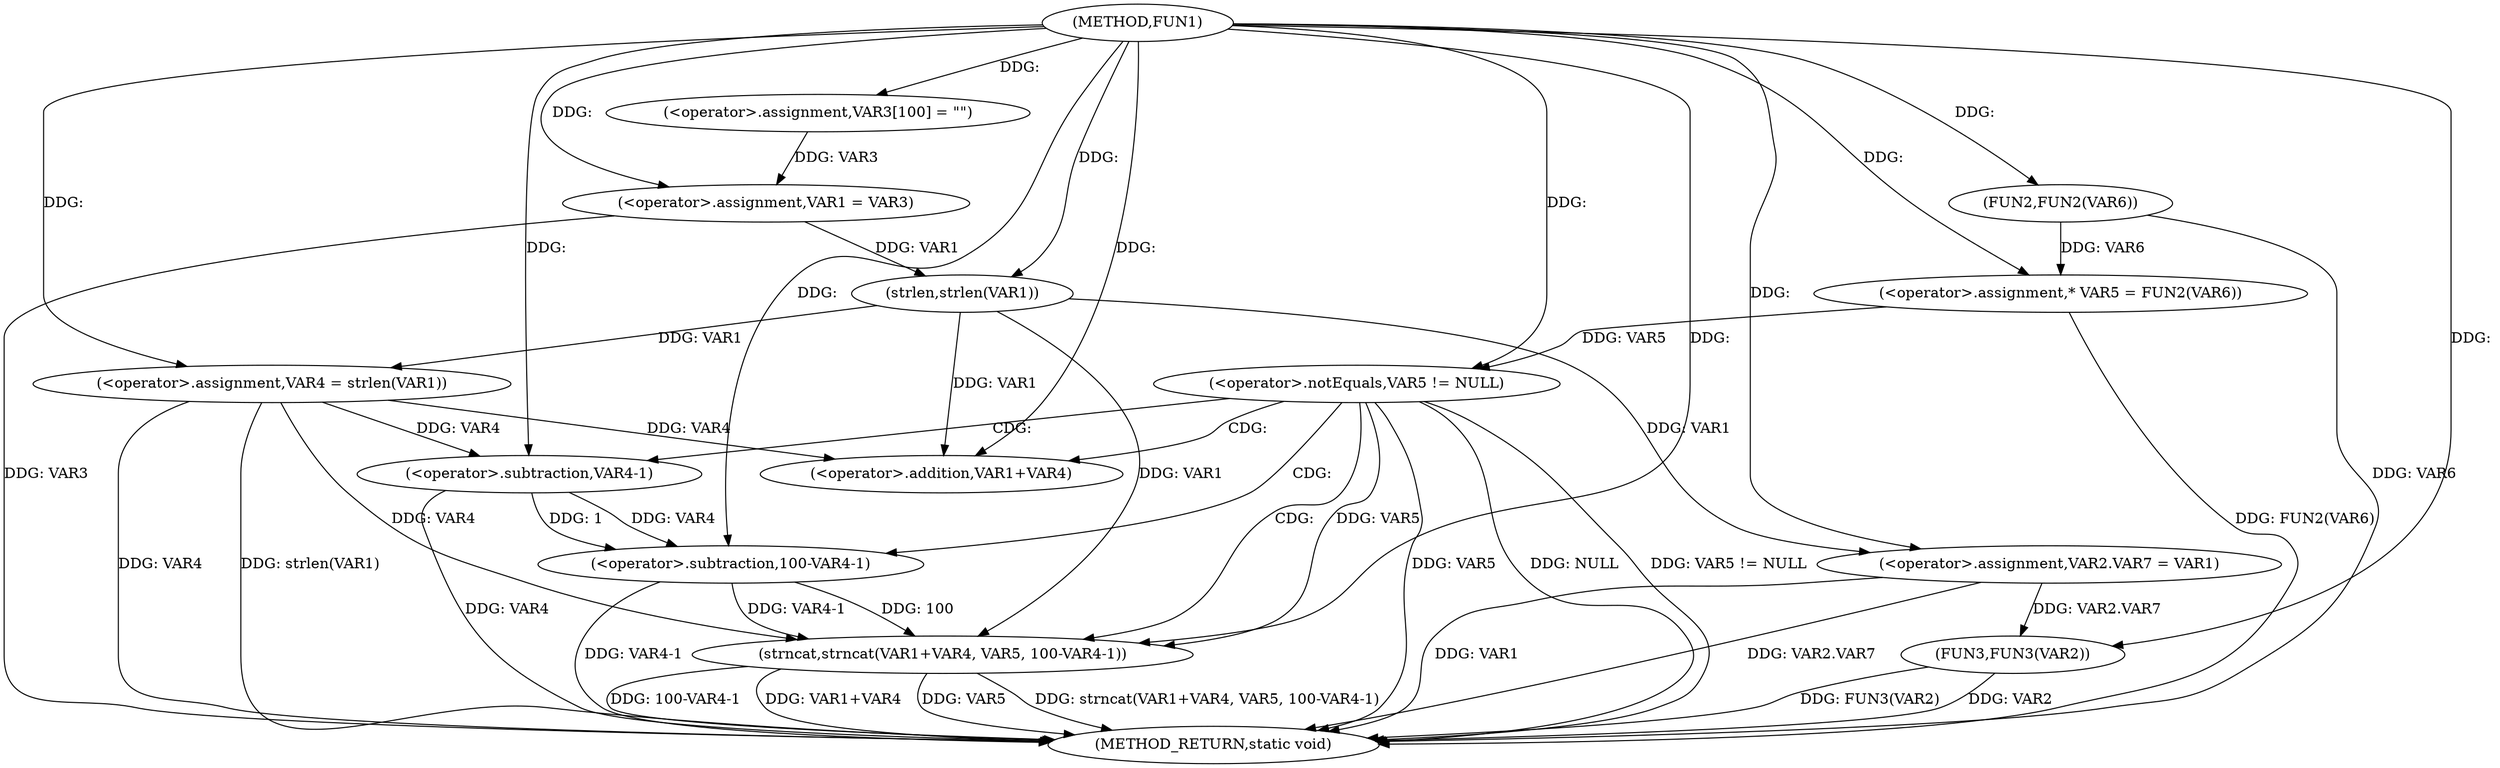 digraph FUN1 {  
"1000100" [label = "(METHOD,FUN1)" ]
"1000144" [label = "(METHOD_RETURN,static void)" ]
"1000105" [label = "(<operator>.assignment,VAR3[100] = \"\")" ]
"1000108" [label = "(<operator>.assignment,VAR1 = VAR3)" ]
"1000113" [label = "(<operator>.assignment,VAR4 = strlen(VAR1))" ]
"1000115" [label = "(strlen,strlen(VAR1))" ]
"1000118" [label = "(<operator>.assignment,* VAR5 = FUN2(VAR6))" ]
"1000120" [label = "(FUN2,FUN2(VAR6))" ]
"1000123" [label = "(<operator>.notEquals,VAR5 != NULL)" ]
"1000127" [label = "(strncat,strncat(VAR1+VAR4, VAR5, 100-VAR4-1))" ]
"1000128" [label = "(<operator>.addition,VAR1+VAR4)" ]
"1000132" [label = "(<operator>.subtraction,100-VAR4-1)" ]
"1000134" [label = "(<operator>.subtraction,VAR4-1)" ]
"1000137" [label = "(<operator>.assignment,VAR2.VAR7 = VAR1)" ]
"1000142" [label = "(FUN3,FUN3(VAR2))" ]
  "1000142" -> "1000144"  [ label = "DDG: FUN3(VAR2)"] 
  "1000123" -> "1000144"  [ label = "DDG: NULL"] 
  "1000113" -> "1000144"  [ label = "DDG: VAR4"] 
  "1000132" -> "1000144"  [ label = "DDG: VAR4-1"] 
  "1000127" -> "1000144"  [ label = "DDG: strncat(VAR1+VAR4, VAR5, 100-VAR4-1)"] 
  "1000142" -> "1000144"  [ label = "DDG: VAR2"] 
  "1000123" -> "1000144"  [ label = "DDG: VAR5 != NULL"] 
  "1000127" -> "1000144"  [ label = "DDG: 100-VAR4-1"] 
  "1000137" -> "1000144"  [ label = "DDG: VAR1"] 
  "1000113" -> "1000144"  [ label = "DDG: strlen(VAR1)"] 
  "1000120" -> "1000144"  [ label = "DDG: VAR6"] 
  "1000134" -> "1000144"  [ label = "DDG: VAR4"] 
  "1000108" -> "1000144"  [ label = "DDG: VAR3"] 
  "1000118" -> "1000144"  [ label = "DDG: FUN2(VAR6)"] 
  "1000127" -> "1000144"  [ label = "DDG: VAR1+VAR4"] 
  "1000137" -> "1000144"  [ label = "DDG: VAR2.VAR7"] 
  "1000127" -> "1000144"  [ label = "DDG: VAR5"] 
  "1000123" -> "1000144"  [ label = "DDG: VAR5"] 
  "1000100" -> "1000105"  [ label = "DDG: "] 
  "1000105" -> "1000108"  [ label = "DDG: VAR3"] 
  "1000100" -> "1000108"  [ label = "DDG: "] 
  "1000115" -> "1000113"  [ label = "DDG: VAR1"] 
  "1000100" -> "1000113"  [ label = "DDG: "] 
  "1000108" -> "1000115"  [ label = "DDG: VAR1"] 
  "1000100" -> "1000115"  [ label = "DDG: "] 
  "1000120" -> "1000118"  [ label = "DDG: VAR6"] 
  "1000100" -> "1000118"  [ label = "DDG: "] 
  "1000100" -> "1000120"  [ label = "DDG: "] 
  "1000118" -> "1000123"  [ label = "DDG: VAR5"] 
  "1000100" -> "1000123"  [ label = "DDG: "] 
  "1000115" -> "1000127"  [ label = "DDG: VAR1"] 
  "1000100" -> "1000127"  [ label = "DDG: "] 
  "1000113" -> "1000127"  [ label = "DDG: VAR4"] 
  "1000115" -> "1000128"  [ label = "DDG: VAR1"] 
  "1000100" -> "1000128"  [ label = "DDG: "] 
  "1000113" -> "1000128"  [ label = "DDG: VAR4"] 
  "1000123" -> "1000127"  [ label = "DDG: VAR5"] 
  "1000132" -> "1000127"  [ label = "DDG: 100"] 
  "1000132" -> "1000127"  [ label = "DDG: VAR4-1"] 
  "1000100" -> "1000132"  [ label = "DDG: "] 
  "1000134" -> "1000132"  [ label = "DDG: VAR4"] 
  "1000134" -> "1000132"  [ label = "DDG: 1"] 
  "1000100" -> "1000134"  [ label = "DDG: "] 
  "1000113" -> "1000134"  [ label = "DDG: VAR4"] 
  "1000115" -> "1000137"  [ label = "DDG: VAR1"] 
  "1000100" -> "1000137"  [ label = "DDG: "] 
  "1000137" -> "1000142"  [ label = "DDG: VAR2.VAR7"] 
  "1000100" -> "1000142"  [ label = "DDG: "] 
  "1000123" -> "1000132"  [ label = "CDG: "] 
  "1000123" -> "1000128"  [ label = "CDG: "] 
  "1000123" -> "1000127"  [ label = "CDG: "] 
  "1000123" -> "1000134"  [ label = "CDG: "] 
}

